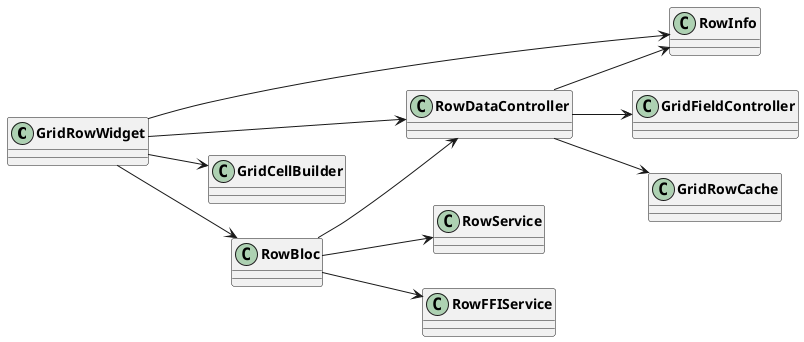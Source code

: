 @startuml
skinparam classFontStyle Bold
skinparam ActivityBackgroundColor Silver
skinparam ActivityBorderColor DimGray
left to right direction

GridRowWidget --> RowInfo
GridRowWidget --> RowDataController
GridRowWidget --> GridCellBuilder
GridRowWidget --> RowBloc

RowBloc --> RowService

'RowBloc
RowBloc --> RowFFIService
RowBloc --> RowDataController

'cache
RowDataController --> RowInfo
RowDataController --> GridFieldController
RowDataController --> GridRowCache

@enduml